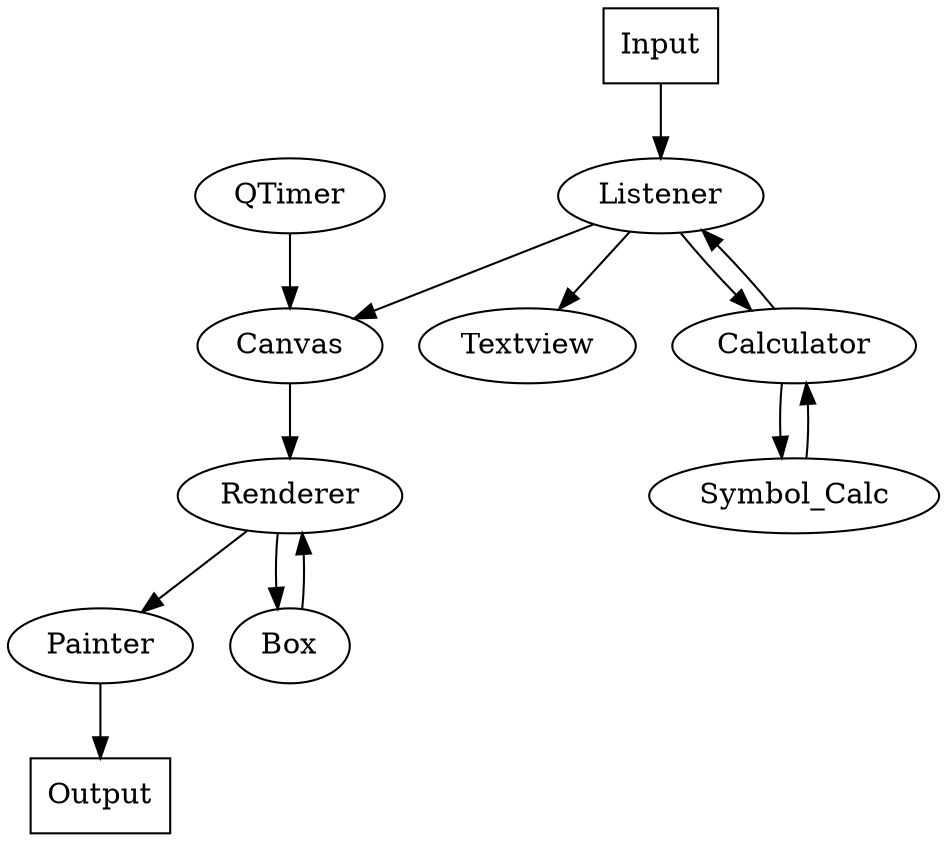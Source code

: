 digraph {
    Input -> Listener
    Listener -> Canvas
    Canvas -> Renderer
    Renderer -> Painter
    Renderer -> Box -> Renderer
    Listener -> Textview
    QTimer -> Canvas
    Listener -> Calculator -> Listener
    Calculator -> Symbol_Calc -> Calculator
    Painter -> Output

    Input [shape=box]
    Output [shape=box]
}